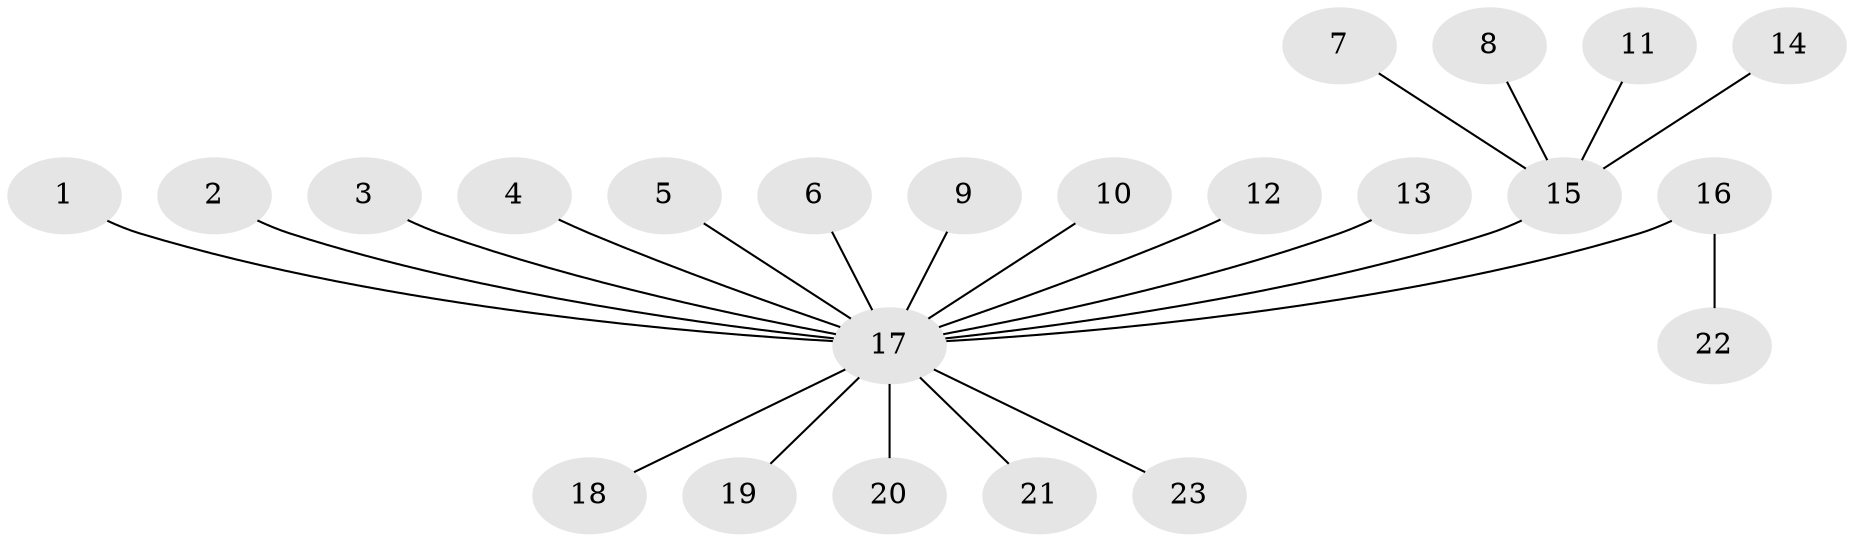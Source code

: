 // original degree distribution, {9: 0.013513513513513514, 3: 0.0945945945945946, 2: 0.17567567567567569, 22: 0.013513513513513514, 6: 0.02702702702702703, 1: 0.6621621621621622, 7: 0.013513513513513514}
// Generated by graph-tools (version 1.1) at 2025/36/03/04/25 23:36:43]
// undirected, 23 vertices, 22 edges
graph export_dot {
  node [color=gray90,style=filled];
  1;
  2;
  3;
  4;
  5;
  6;
  7;
  8;
  9;
  10;
  11;
  12;
  13;
  14;
  15;
  16;
  17;
  18;
  19;
  20;
  21;
  22;
  23;
  1 -- 17 [weight=1.0];
  2 -- 17 [weight=1.0];
  3 -- 17 [weight=1.0];
  4 -- 17 [weight=1.0];
  5 -- 17 [weight=1.0];
  6 -- 17 [weight=1.0];
  7 -- 15 [weight=1.0];
  8 -- 15 [weight=1.0];
  9 -- 17 [weight=1.0];
  10 -- 17 [weight=1.0];
  11 -- 15 [weight=1.0];
  12 -- 17 [weight=1.0];
  13 -- 17 [weight=1.0];
  14 -- 15 [weight=1.0];
  15 -- 17 [weight=1.0];
  16 -- 17 [weight=1.0];
  16 -- 22 [weight=1.0];
  17 -- 18 [weight=1.0];
  17 -- 19 [weight=1.0];
  17 -- 20 [weight=1.0];
  17 -- 21 [weight=1.0];
  17 -- 23 [weight=1.0];
}
